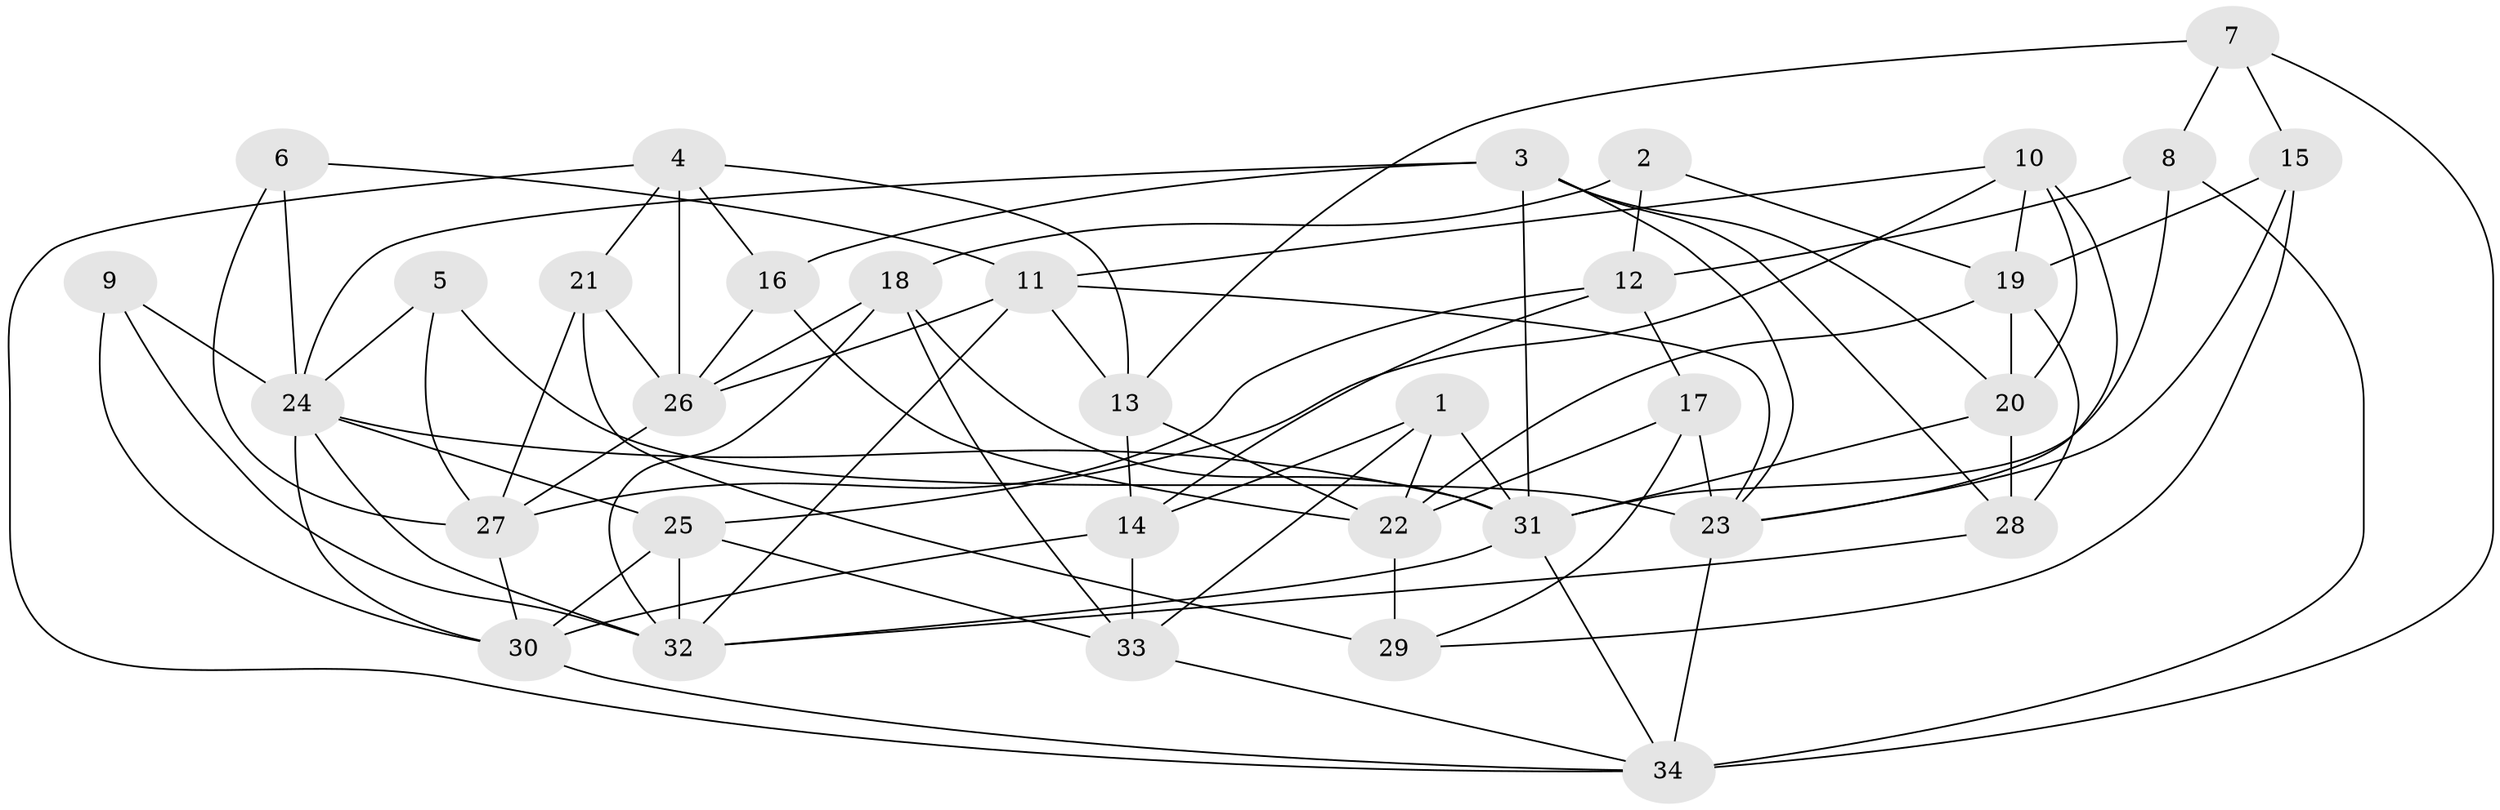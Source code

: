 // original degree distribution, {4: 0.328125, 5: 0.203125, 2: 0.109375, 3: 0.25, 7: 0.015625, 6: 0.078125, 8: 0.015625}
// Generated by graph-tools (version 1.1) at 2025/26/03/09/25 03:26:10]
// undirected, 34 vertices, 86 edges
graph export_dot {
graph [start="1"]
  node [color=gray90,style=filled];
  1;
  2;
  3;
  4;
  5;
  6;
  7;
  8;
  9;
  10;
  11;
  12;
  13;
  14;
  15;
  16;
  17;
  18;
  19;
  20;
  21;
  22;
  23;
  24;
  25;
  26;
  27;
  28;
  29;
  30;
  31;
  32;
  33;
  34;
  1 -- 14 [weight=1.0];
  1 -- 22 [weight=1.0];
  1 -- 31 [weight=1.0];
  1 -- 33 [weight=1.0];
  2 -- 12 [weight=1.0];
  2 -- 18 [weight=1.0];
  2 -- 19 [weight=1.0];
  3 -- 16 [weight=1.0];
  3 -- 20 [weight=1.0];
  3 -- 23 [weight=1.0];
  3 -- 24 [weight=2.0];
  3 -- 28 [weight=1.0];
  3 -- 31 [weight=1.0];
  4 -- 13 [weight=1.0];
  4 -- 16 [weight=1.0];
  4 -- 21 [weight=1.0];
  4 -- 26 [weight=1.0];
  4 -- 34 [weight=1.0];
  5 -- 23 [weight=1.0];
  5 -- 24 [weight=1.0];
  5 -- 27 [weight=1.0];
  6 -- 11 [weight=1.0];
  6 -- 24 [weight=1.0];
  6 -- 27 [weight=1.0];
  7 -- 8 [weight=1.0];
  7 -- 13 [weight=1.0];
  7 -- 15 [weight=1.0];
  7 -- 34 [weight=1.0];
  8 -- 12 [weight=2.0];
  8 -- 31 [weight=1.0];
  8 -- 34 [weight=1.0];
  9 -- 24 [weight=1.0];
  9 -- 30 [weight=1.0];
  9 -- 32 [weight=1.0];
  10 -- 11 [weight=1.0];
  10 -- 19 [weight=1.0];
  10 -- 20 [weight=2.0];
  10 -- 23 [weight=1.0];
  10 -- 25 [weight=1.0];
  11 -- 13 [weight=1.0];
  11 -- 23 [weight=1.0];
  11 -- 26 [weight=1.0];
  11 -- 32 [weight=1.0];
  12 -- 14 [weight=1.0];
  12 -- 17 [weight=1.0];
  12 -- 27 [weight=1.0];
  13 -- 14 [weight=1.0];
  13 -- 22 [weight=1.0];
  14 -- 30 [weight=1.0];
  14 -- 33 [weight=1.0];
  15 -- 19 [weight=1.0];
  15 -- 23 [weight=1.0];
  15 -- 29 [weight=1.0];
  16 -- 22 [weight=1.0];
  16 -- 26 [weight=1.0];
  17 -- 22 [weight=1.0];
  17 -- 23 [weight=1.0];
  17 -- 29 [weight=1.0];
  18 -- 26 [weight=1.0];
  18 -- 31 [weight=1.0];
  18 -- 32 [weight=1.0];
  18 -- 33 [weight=1.0];
  19 -- 20 [weight=1.0];
  19 -- 22 [weight=1.0];
  19 -- 28 [weight=1.0];
  20 -- 28 [weight=2.0];
  20 -- 31 [weight=1.0];
  21 -- 26 [weight=1.0];
  21 -- 27 [weight=1.0];
  21 -- 29 [weight=3.0];
  22 -- 29 [weight=2.0];
  23 -- 34 [weight=3.0];
  24 -- 25 [weight=1.0];
  24 -- 30 [weight=1.0];
  24 -- 31 [weight=1.0];
  24 -- 32 [weight=1.0];
  25 -- 30 [weight=1.0];
  25 -- 32 [weight=1.0];
  25 -- 33 [weight=1.0];
  26 -- 27 [weight=2.0];
  27 -- 30 [weight=1.0];
  28 -- 32 [weight=1.0];
  30 -- 34 [weight=1.0];
  31 -- 32 [weight=1.0];
  31 -- 34 [weight=2.0];
  33 -- 34 [weight=1.0];
}

